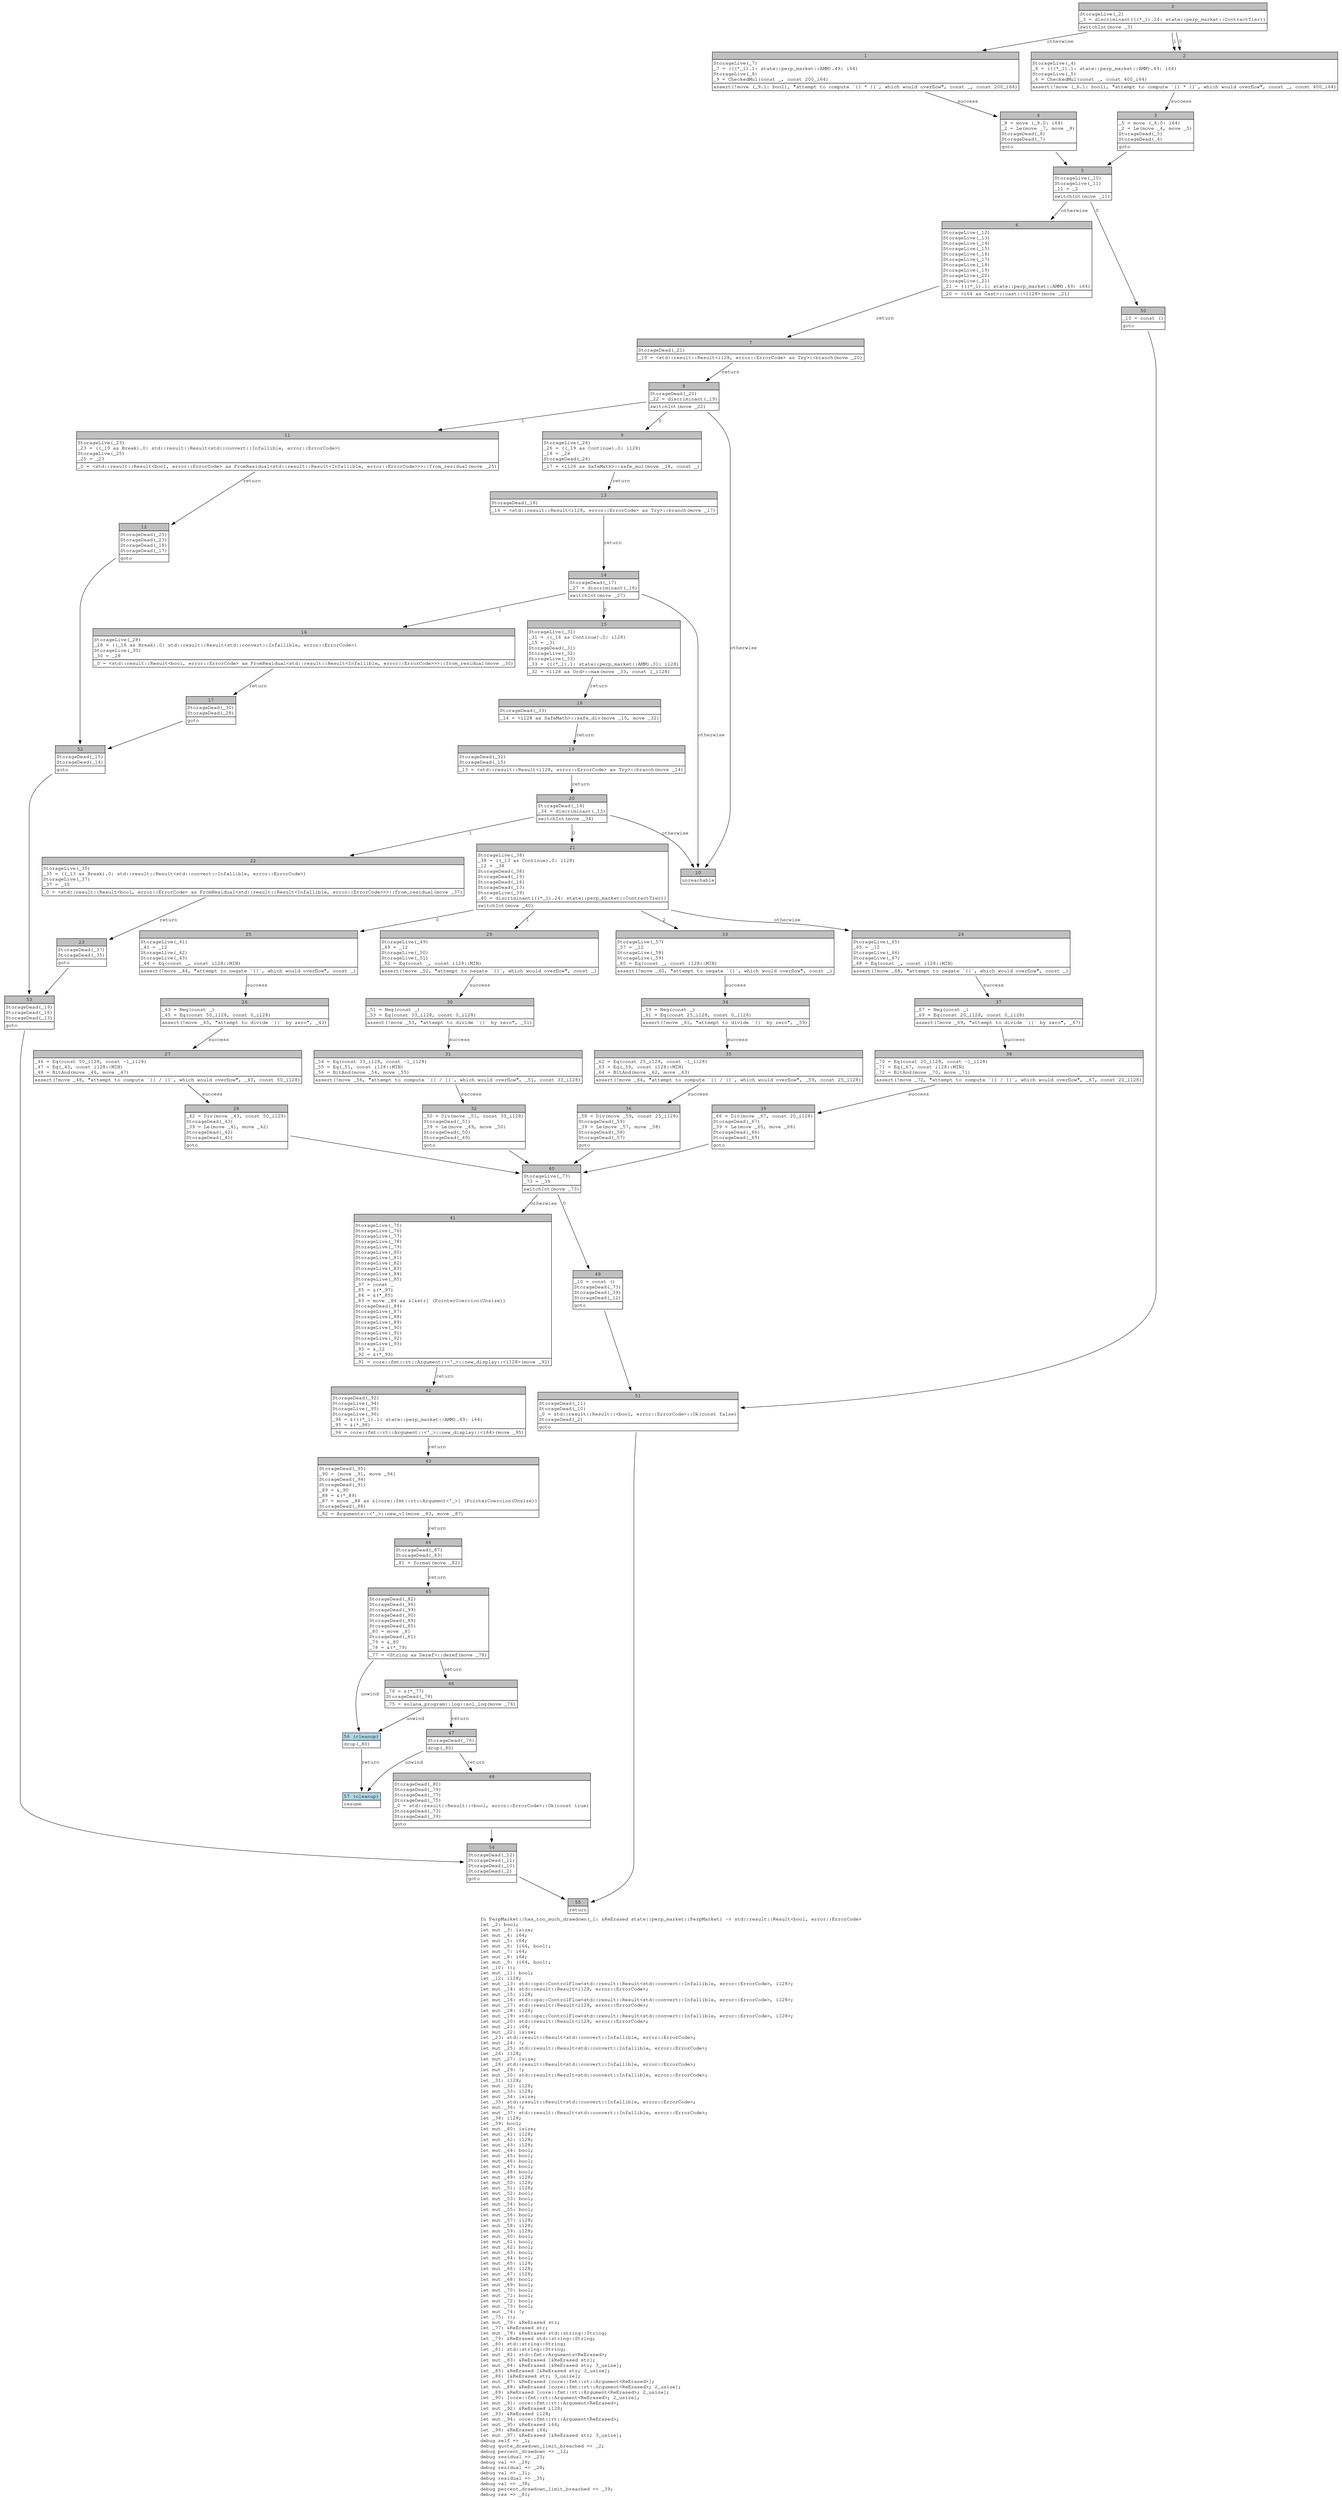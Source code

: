 digraph Mir_0_3793 {
    graph [fontname="Courier, monospace"];
    node [fontname="Courier, monospace"];
    edge [fontname="Courier, monospace"];
    label=<fn PerpMarket::has_too_much_drawdown(_1: &amp;ReErased state::perp_market::PerpMarket) -&gt; std::result::Result&lt;bool, error::ErrorCode&gt;<br align="left"/>let _2: bool;<br align="left"/>let mut _3: isize;<br align="left"/>let mut _4: i64;<br align="left"/>let mut _5: i64;<br align="left"/>let mut _6: (i64, bool);<br align="left"/>let mut _7: i64;<br align="left"/>let mut _8: i64;<br align="left"/>let mut _9: (i64, bool);<br align="left"/>let _10: ();<br align="left"/>let mut _11: bool;<br align="left"/>let _12: i128;<br align="left"/>let mut _13: std::ops::ControlFlow&lt;std::result::Result&lt;std::convert::Infallible, error::ErrorCode&gt;, i128&gt;;<br align="left"/>let mut _14: std::result::Result&lt;i128, error::ErrorCode&gt;;<br align="left"/>let mut _15: i128;<br align="left"/>let mut _16: std::ops::ControlFlow&lt;std::result::Result&lt;std::convert::Infallible, error::ErrorCode&gt;, i128&gt;;<br align="left"/>let mut _17: std::result::Result&lt;i128, error::ErrorCode&gt;;<br align="left"/>let mut _18: i128;<br align="left"/>let mut _19: std::ops::ControlFlow&lt;std::result::Result&lt;std::convert::Infallible, error::ErrorCode&gt;, i128&gt;;<br align="left"/>let mut _20: std::result::Result&lt;i128, error::ErrorCode&gt;;<br align="left"/>let mut _21: i64;<br align="left"/>let mut _22: isize;<br align="left"/>let _23: std::result::Result&lt;std::convert::Infallible, error::ErrorCode&gt;;<br align="left"/>let mut _24: !;<br align="left"/>let mut _25: std::result::Result&lt;std::convert::Infallible, error::ErrorCode&gt;;<br align="left"/>let _26: i128;<br align="left"/>let mut _27: isize;<br align="left"/>let _28: std::result::Result&lt;std::convert::Infallible, error::ErrorCode&gt;;<br align="left"/>let mut _29: !;<br align="left"/>let mut _30: std::result::Result&lt;std::convert::Infallible, error::ErrorCode&gt;;<br align="left"/>let _31: i128;<br align="left"/>let mut _32: i128;<br align="left"/>let mut _33: i128;<br align="left"/>let mut _34: isize;<br align="left"/>let _35: std::result::Result&lt;std::convert::Infallible, error::ErrorCode&gt;;<br align="left"/>let mut _36: !;<br align="left"/>let mut _37: std::result::Result&lt;std::convert::Infallible, error::ErrorCode&gt;;<br align="left"/>let _38: i128;<br align="left"/>let _39: bool;<br align="left"/>let mut _40: isize;<br align="left"/>let mut _41: i128;<br align="left"/>let mut _42: i128;<br align="left"/>let mut _43: i128;<br align="left"/>let mut _44: bool;<br align="left"/>let mut _45: bool;<br align="left"/>let mut _46: bool;<br align="left"/>let mut _47: bool;<br align="left"/>let mut _48: bool;<br align="left"/>let mut _49: i128;<br align="left"/>let mut _50: i128;<br align="left"/>let mut _51: i128;<br align="left"/>let mut _52: bool;<br align="left"/>let mut _53: bool;<br align="left"/>let mut _54: bool;<br align="left"/>let mut _55: bool;<br align="left"/>let mut _56: bool;<br align="left"/>let mut _57: i128;<br align="left"/>let mut _58: i128;<br align="left"/>let mut _59: i128;<br align="left"/>let mut _60: bool;<br align="left"/>let mut _61: bool;<br align="left"/>let mut _62: bool;<br align="left"/>let mut _63: bool;<br align="left"/>let mut _64: bool;<br align="left"/>let mut _65: i128;<br align="left"/>let mut _66: i128;<br align="left"/>let mut _67: i128;<br align="left"/>let mut _68: bool;<br align="left"/>let mut _69: bool;<br align="left"/>let mut _70: bool;<br align="left"/>let mut _71: bool;<br align="left"/>let mut _72: bool;<br align="left"/>let mut _73: bool;<br align="left"/>let mut _74: !;<br align="left"/>let _75: ();<br align="left"/>let mut _76: &amp;ReErased str;<br align="left"/>let _77: &amp;ReErased str;<br align="left"/>let mut _78: &amp;ReErased std::string::String;<br align="left"/>let _79: &amp;ReErased std::string::String;<br align="left"/>let _80: std::string::String;<br align="left"/>let _81: std::string::String;<br align="left"/>let mut _82: std::fmt::Arguments&lt;ReErased&gt;;<br align="left"/>let mut _83: &amp;ReErased [&amp;ReErased str];<br align="left"/>let mut _84: &amp;ReErased [&amp;ReErased str; 3_usize];<br align="left"/>let _85: &amp;ReErased [&amp;ReErased str; 3_usize];<br align="left"/>let _86: [&amp;ReErased str; 3_usize];<br align="left"/>let mut _87: &amp;ReErased [core::fmt::rt::Argument&lt;ReErased&gt;];<br align="left"/>let mut _88: &amp;ReErased [core::fmt::rt::Argument&lt;ReErased&gt;; 2_usize];<br align="left"/>let _89: &amp;ReErased [core::fmt::rt::Argument&lt;ReErased&gt;; 2_usize];<br align="left"/>let _90: [core::fmt::rt::Argument&lt;ReErased&gt;; 2_usize];<br align="left"/>let mut _91: core::fmt::rt::Argument&lt;ReErased&gt;;<br align="left"/>let mut _92: &amp;ReErased i128;<br align="left"/>let _93: &amp;ReErased i128;<br align="left"/>let mut _94: core::fmt::rt::Argument&lt;ReErased&gt;;<br align="left"/>let mut _95: &amp;ReErased i64;<br align="left"/>let _96: &amp;ReErased i64;<br align="left"/>let mut _97: &amp;ReErased [&amp;ReErased str; 3_usize];<br align="left"/>debug self =&gt; _1;<br align="left"/>debug quote_drawdown_limit_breached =&gt; _2;<br align="left"/>debug percent_drawdown =&gt; _12;<br align="left"/>debug residual =&gt; _23;<br align="left"/>debug val =&gt; _26;<br align="left"/>debug residual =&gt; _28;<br align="left"/>debug val =&gt; _31;<br align="left"/>debug residual =&gt; _35;<br align="left"/>debug val =&gt; _38;<br align="left"/>debug percent_drawdown_limit_breached =&gt; _39;<br align="left"/>debug res =&gt; _81;<br align="left"/>>;
    bb0__0_3793 [shape="none", label=<<table border="0" cellborder="1" cellspacing="0"><tr><td bgcolor="gray" align="center" colspan="1">0</td></tr><tr><td align="left" balign="left">StorageLive(_2)<br/>_3 = discriminant(((*_1).24: state::perp_market::ContractTier))<br/></td></tr><tr><td align="left">switchInt(move _3)</td></tr></table>>];
    bb1__0_3793 [shape="none", label=<<table border="0" cellborder="1" cellspacing="0"><tr><td bgcolor="gray" align="center" colspan="1">1</td></tr><tr><td align="left" balign="left">StorageLive(_7)<br/>_7 = (((*_1).1: state::perp_market::AMM).49: i64)<br/>StorageLive(_8)<br/>_9 = CheckedMul(const _, const 200_i64)<br/></td></tr><tr><td align="left">assert(!move (_9.1: bool), &quot;attempt to compute `{} * {}`, which would overflow&quot;, const _, const 200_i64)</td></tr></table>>];
    bb2__0_3793 [shape="none", label=<<table border="0" cellborder="1" cellspacing="0"><tr><td bgcolor="gray" align="center" colspan="1">2</td></tr><tr><td align="left" balign="left">StorageLive(_4)<br/>_4 = (((*_1).1: state::perp_market::AMM).49: i64)<br/>StorageLive(_5)<br/>_6 = CheckedMul(const _, const 400_i64)<br/></td></tr><tr><td align="left">assert(!move (_6.1: bool), &quot;attempt to compute `{} * {}`, which would overflow&quot;, const _, const 400_i64)</td></tr></table>>];
    bb3__0_3793 [shape="none", label=<<table border="0" cellborder="1" cellspacing="0"><tr><td bgcolor="gray" align="center" colspan="1">3</td></tr><tr><td align="left" balign="left">_5 = move (_6.0: i64)<br/>_2 = Le(move _4, move _5)<br/>StorageDead(_5)<br/>StorageDead(_4)<br/></td></tr><tr><td align="left">goto</td></tr></table>>];
    bb4__0_3793 [shape="none", label=<<table border="0" cellborder="1" cellspacing="0"><tr><td bgcolor="gray" align="center" colspan="1">4</td></tr><tr><td align="left" balign="left">_8 = move (_9.0: i64)<br/>_2 = Le(move _7, move _8)<br/>StorageDead(_8)<br/>StorageDead(_7)<br/></td></tr><tr><td align="left">goto</td></tr></table>>];
    bb5__0_3793 [shape="none", label=<<table border="0" cellborder="1" cellspacing="0"><tr><td bgcolor="gray" align="center" colspan="1">5</td></tr><tr><td align="left" balign="left">StorageLive(_10)<br/>StorageLive(_11)<br/>_11 = _2<br/></td></tr><tr><td align="left">switchInt(move _11)</td></tr></table>>];
    bb6__0_3793 [shape="none", label=<<table border="0" cellborder="1" cellspacing="0"><tr><td bgcolor="gray" align="center" colspan="1">6</td></tr><tr><td align="left" balign="left">StorageLive(_12)<br/>StorageLive(_13)<br/>StorageLive(_14)<br/>StorageLive(_15)<br/>StorageLive(_16)<br/>StorageLive(_17)<br/>StorageLive(_18)<br/>StorageLive(_19)<br/>StorageLive(_20)<br/>StorageLive(_21)<br/>_21 = (((*_1).1: state::perp_market::AMM).49: i64)<br/></td></tr><tr><td align="left">_20 = &lt;i64 as Cast&gt;::cast::&lt;i128&gt;(move _21)</td></tr></table>>];
    bb7__0_3793 [shape="none", label=<<table border="0" cellborder="1" cellspacing="0"><tr><td bgcolor="gray" align="center" colspan="1">7</td></tr><tr><td align="left" balign="left">StorageDead(_21)<br/></td></tr><tr><td align="left">_19 = &lt;std::result::Result&lt;i128, error::ErrorCode&gt; as Try&gt;::branch(move _20)</td></tr></table>>];
    bb8__0_3793 [shape="none", label=<<table border="0" cellborder="1" cellspacing="0"><tr><td bgcolor="gray" align="center" colspan="1">8</td></tr><tr><td align="left" balign="left">StorageDead(_20)<br/>_22 = discriminant(_19)<br/></td></tr><tr><td align="left">switchInt(move _22)</td></tr></table>>];
    bb9__0_3793 [shape="none", label=<<table border="0" cellborder="1" cellspacing="0"><tr><td bgcolor="gray" align="center" colspan="1">9</td></tr><tr><td align="left" balign="left">StorageLive(_26)<br/>_26 = ((_19 as Continue).0: i128)<br/>_18 = _26<br/>StorageDead(_26)<br/></td></tr><tr><td align="left">_17 = &lt;i128 as SafeMath&gt;::safe_mul(move _18, const _)</td></tr></table>>];
    bb10__0_3793 [shape="none", label=<<table border="0" cellborder="1" cellspacing="0"><tr><td bgcolor="gray" align="center" colspan="1">10</td></tr><tr><td align="left">unreachable</td></tr></table>>];
    bb11__0_3793 [shape="none", label=<<table border="0" cellborder="1" cellspacing="0"><tr><td bgcolor="gray" align="center" colspan="1">11</td></tr><tr><td align="left" balign="left">StorageLive(_23)<br/>_23 = ((_19 as Break).0: std::result::Result&lt;std::convert::Infallible, error::ErrorCode&gt;)<br/>StorageLive(_25)<br/>_25 = _23<br/></td></tr><tr><td align="left">_0 = &lt;std::result::Result&lt;bool, error::ErrorCode&gt; as FromResidual&lt;std::result::Result&lt;Infallible, error::ErrorCode&gt;&gt;&gt;::from_residual(move _25)</td></tr></table>>];
    bb12__0_3793 [shape="none", label=<<table border="0" cellborder="1" cellspacing="0"><tr><td bgcolor="gray" align="center" colspan="1">12</td></tr><tr><td align="left" balign="left">StorageDead(_25)<br/>StorageDead(_23)<br/>StorageDead(_18)<br/>StorageDead(_17)<br/></td></tr><tr><td align="left">goto</td></tr></table>>];
    bb13__0_3793 [shape="none", label=<<table border="0" cellborder="1" cellspacing="0"><tr><td bgcolor="gray" align="center" colspan="1">13</td></tr><tr><td align="left" balign="left">StorageDead(_18)<br/></td></tr><tr><td align="left">_16 = &lt;std::result::Result&lt;i128, error::ErrorCode&gt; as Try&gt;::branch(move _17)</td></tr></table>>];
    bb14__0_3793 [shape="none", label=<<table border="0" cellborder="1" cellspacing="0"><tr><td bgcolor="gray" align="center" colspan="1">14</td></tr><tr><td align="left" balign="left">StorageDead(_17)<br/>_27 = discriminant(_16)<br/></td></tr><tr><td align="left">switchInt(move _27)</td></tr></table>>];
    bb15__0_3793 [shape="none", label=<<table border="0" cellborder="1" cellspacing="0"><tr><td bgcolor="gray" align="center" colspan="1">15</td></tr><tr><td align="left" balign="left">StorageLive(_31)<br/>_31 = ((_16 as Continue).0: i128)<br/>_15 = _31<br/>StorageDead(_31)<br/>StorageLive(_32)<br/>StorageLive(_33)<br/>_33 = (((*_1).1: state::perp_market::AMM).31: i128)<br/></td></tr><tr><td align="left">_32 = &lt;i128 as Ord&gt;::max(move _33, const 1_i128)</td></tr></table>>];
    bb16__0_3793 [shape="none", label=<<table border="0" cellborder="1" cellspacing="0"><tr><td bgcolor="gray" align="center" colspan="1">16</td></tr><tr><td align="left" balign="left">StorageLive(_28)<br/>_28 = ((_16 as Break).0: std::result::Result&lt;std::convert::Infallible, error::ErrorCode&gt;)<br/>StorageLive(_30)<br/>_30 = _28<br/></td></tr><tr><td align="left">_0 = &lt;std::result::Result&lt;bool, error::ErrorCode&gt; as FromResidual&lt;std::result::Result&lt;Infallible, error::ErrorCode&gt;&gt;&gt;::from_residual(move _30)</td></tr></table>>];
    bb17__0_3793 [shape="none", label=<<table border="0" cellborder="1" cellspacing="0"><tr><td bgcolor="gray" align="center" colspan="1">17</td></tr><tr><td align="left" balign="left">StorageDead(_30)<br/>StorageDead(_28)<br/></td></tr><tr><td align="left">goto</td></tr></table>>];
    bb18__0_3793 [shape="none", label=<<table border="0" cellborder="1" cellspacing="0"><tr><td bgcolor="gray" align="center" colspan="1">18</td></tr><tr><td align="left" balign="left">StorageDead(_33)<br/></td></tr><tr><td align="left">_14 = &lt;i128 as SafeMath&gt;::safe_div(move _15, move _32)</td></tr></table>>];
    bb19__0_3793 [shape="none", label=<<table border="0" cellborder="1" cellspacing="0"><tr><td bgcolor="gray" align="center" colspan="1">19</td></tr><tr><td align="left" balign="left">StorageDead(_32)<br/>StorageDead(_15)<br/></td></tr><tr><td align="left">_13 = &lt;std::result::Result&lt;i128, error::ErrorCode&gt; as Try&gt;::branch(move _14)</td></tr></table>>];
    bb20__0_3793 [shape="none", label=<<table border="0" cellborder="1" cellspacing="0"><tr><td bgcolor="gray" align="center" colspan="1">20</td></tr><tr><td align="left" balign="left">StorageDead(_14)<br/>_34 = discriminant(_13)<br/></td></tr><tr><td align="left">switchInt(move _34)</td></tr></table>>];
    bb21__0_3793 [shape="none", label=<<table border="0" cellborder="1" cellspacing="0"><tr><td bgcolor="gray" align="center" colspan="1">21</td></tr><tr><td align="left" balign="left">StorageLive(_38)<br/>_38 = ((_13 as Continue).0: i128)<br/>_12 = _38<br/>StorageDead(_38)<br/>StorageDead(_19)<br/>StorageDead(_16)<br/>StorageDead(_13)<br/>StorageLive(_39)<br/>_40 = discriminant(((*_1).24: state::perp_market::ContractTier))<br/></td></tr><tr><td align="left">switchInt(move _40)</td></tr></table>>];
    bb22__0_3793 [shape="none", label=<<table border="0" cellborder="1" cellspacing="0"><tr><td bgcolor="gray" align="center" colspan="1">22</td></tr><tr><td align="left" balign="left">StorageLive(_35)<br/>_35 = ((_13 as Break).0: std::result::Result&lt;std::convert::Infallible, error::ErrorCode&gt;)<br/>StorageLive(_37)<br/>_37 = _35<br/></td></tr><tr><td align="left">_0 = &lt;std::result::Result&lt;bool, error::ErrorCode&gt; as FromResidual&lt;std::result::Result&lt;Infallible, error::ErrorCode&gt;&gt;&gt;::from_residual(move _37)</td></tr></table>>];
    bb23__0_3793 [shape="none", label=<<table border="0" cellborder="1" cellspacing="0"><tr><td bgcolor="gray" align="center" colspan="1">23</td></tr><tr><td align="left" balign="left">StorageDead(_37)<br/>StorageDead(_35)<br/></td></tr><tr><td align="left">goto</td></tr></table>>];
    bb24__0_3793 [shape="none", label=<<table border="0" cellborder="1" cellspacing="0"><tr><td bgcolor="gray" align="center" colspan="1">24</td></tr><tr><td align="left" balign="left">StorageLive(_65)<br/>_65 = _12<br/>StorageLive(_66)<br/>StorageLive(_67)<br/>_68 = Eq(const _, const i128::MIN)<br/></td></tr><tr><td align="left">assert(!move _68, &quot;attempt to negate `{}`, which would overflow&quot;, const _)</td></tr></table>>];
    bb25__0_3793 [shape="none", label=<<table border="0" cellborder="1" cellspacing="0"><tr><td bgcolor="gray" align="center" colspan="1">25</td></tr><tr><td align="left" balign="left">StorageLive(_41)<br/>_41 = _12<br/>StorageLive(_42)<br/>StorageLive(_43)<br/>_44 = Eq(const _, const i128::MIN)<br/></td></tr><tr><td align="left">assert(!move _44, &quot;attempt to negate `{}`, which would overflow&quot;, const _)</td></tr></table>>];
    bb26__0_3793 [shape="none", label=<<table border="0" cellborder="1" cellspacing="0"><tr><td bgcolor="gray" align="center" colspan="1">26</td></tr><tr><td align="left" balign="left">_43 = Neg(const _)<br/>_45 = Eq(const 50_i128, const 0_i128)<br/></td></tr><tr><td align="left">assert(!move _45, &quot;attempt to divide `{}` by zero&quot;, _43)</td></tr></table>>];
    bb27__0_3793 [shape="none", label=<<table border="0" cellborder="1" cellspacing="0"><tr><td bgcolor="gray" align="center" colspan="1">27</td></tr><tr><td align="left" balign="left">_46 = Eq(const 50_i128, const -1_i128)<br/>_47 = Eq(_43, const i128::MIN)<br/>_48 = BitAnd(move _46, move _47)<br/></td></tr><tr><td align="left">assert(!move _48, &quot;attempt to compute `{} / {}`, which would overflow&quot;, _43, const 50_i128)</td></tr></table>>];
    bb28__0_3793 [shape="none", label=<<table border="0" cellborder="1" cellspacing="0"><tr><td bgcolor="gray" align="center" colspan="1">28</td></tr><tr><td align="left" balign="left">_42 = Div(move _43, const 50_i128)<br/>StorageDead(_43)<br/>_39 = Le(move _41, move _42)<br/>StorageDead(_42)<br/>StorageDead(_41)<br/></td></tr><tr><td align="left">goto</td></tr></table>>];
    bb29__0_3793 [shape="none", label=<<table border="0" cellborder="1" cellspacing="0"><tr><td bgcolor="gray" align="center" colspan="1">29</td></tr><tr><td align="left" balign="left">StorageLive(_49)<br/>_49 = _12<br/>StorageLive(_50)<br/>StorageLive(_51)<br/>_52 = Eq(const _, const i128::MIN)<br/></td></tr><tr><td align="left">assert(!move _52, &quot;attempt to negate `{}`, which would overflow&quot;, const _)</td></tr></table>>];
    bb30__0_3793 [shape="none", label=<<table border="0" cellborder="1" cellspacing="0"><tr><td bgcolor="gray" align="center" colspan="1">30</td></tr><tr><td align="left" balign="left">_51 = Neg(const _)<br/>_53 = Eq(const 33_i128, const 0_i128)<br/></td></tr><tr><td align="left">assert(!move _53, &quot;attempt to divide `{}` by zero&quot;, _51)</td></tr></table>>];
    bb31__0_3793 [shape="none", label=<<table border="0" cellborder="1" cellspacing="0"><tr><td bgcolor="gray" align="center" colspan="1">31</td></tr><tr><td align="left" balign="left">_54 = Eq(const 33_i128, const -1_i128)<br/>_55 = Eq(_51, const i128::MIN)<br/>_56 = BitAnd(move _54, move _55)<br/></td></tr><tr><td align="left">assert(!move _56, &quot;attempt to compute `{} / {}`, which would overflow&quot;, _51, const 33_i128)</td></tr></table>>];
    bb32__0_3793 [shape="none", label=<<table border="0" cellborder="1" cellspacing="0"><tr><td bgcolor="gray" align="center" colspan="1">32</td></tr><tr><td align="left" balign="left">_50 = Div(move _51, const 33_i128)<br/>StorageDead(_51)<br/>_39 = Le(move _49, move _50)<br/>StorageDead(_50)<br/>StorageDead(_49)<br/></td></tr><tr><td align="left">goto</td></tr></table>>];
    bb33__0_3793 [shape="none", label=<<table border="0" cellborder="1" cellspacing="0"><tr><td bgcolor="gray" align="center" colspan="1">33</td></tr><tr><td align="left" balign="left">StorageLive(_57)<br/>_57 = _12<br/>StorageLive(_58)<br/>StorageLive(_59)<br/>_60 = Eq(const _, const i128::MIN)<br/></td></tr><tr><td align="left">assert(!move _60, &quot;attempt to negate `{}`, which would overflow&quot;, const _)</td></tr></table>>];
    bb34__0_3793 [shape="none", label=<<table border="0" cellborder="1" cellspacing="0"><tr><td bgcolor="gray" align="center" colspan="1">34</td></tr><tr><td align="left" balign="left">_59 = Neg(const _)<br/>_61 = Eq(const 25_i128, const 0_i128)<br/></td></tr><tr><td align="left">assert(!move _61, &quot;attempt to divide `{}` by zero&quot;, _59)</td></tr></table>>];
    bb35__0_3793 [shape="none", label=<<table border="0" cellborder="1" cellspacing="0"><tr><td bgcolor="gray" align="center" colspan="1">35</td></tr><tr><td align="left" balign="left">_62 = Eq(const 25_i128, const -1_i128)<br/>_63 = Eq(_59, const i128::MIN)<br/>_64 = BitAnd(move _62, move _63)<br/></td></tr><tr><td align="left">assert(!move _64, &quot;attempt to compute `{} / {}`, which would overflow&quot;, _59, const 25_i128)</td></tr></table>>];
    bb36__0_3793 [shape="none", label=<<table border="0" cellborder="1" cellspacing="0"><tr><td bgcolor="gray" align="center" colspan="1">36</td></tr><tr><td align="left" balign="left">_58 = Div(move _59, const 25_i128)<br/>StorageDead(_59)<br/>_39 = Le(move _57, move _58)<br/>StorageDead(_58)<br/>StorageDead(_57)<br/></td></tr><tr><td align="left">goto</td></tr></table>>];
    bb37__0_3793 [shape="none", label=<<table border="0" cellborder="1" cellspacing="0"><tr><td bgcolor="gray" align="center" colspan="1">37</td></tr><tr><td align="left" balign="left">_67 = Neg(const _)<br/>_69 = Eq(const 20_i128, const 0_i128)<br/></td></tr><tr><td align="left">assert(!move _69, &quot;attempt to divide `{}` by zero&quot;, _67)</td></tr></table>>];
    bb38__0_3793 [shape="none", label=<<table border="0" cellborder="1" cellspacing="0"><tr><td bgcolor="gray" align="center" colspan="1">38</td></tr><tr><td align="left" balign="left">_70 = Eq(const 20_i128, const -1_i128)<br/>_71 = Eq(_67, const i128::MIN)<br/>_72 = BitAnd(move _70, move _71)<br/></td></tr><tr><td align="left">assert(!move _72, &quot;attempt to compute `{} / {}`, which would overflow&quot;, _67, const 20_i128)</td></tr></table>>];
    bb39__0_3793 [shape="none", label=<<table border="0" cellborder="1" cellspacing="0"><tr><td bgcolor="gray" align="center" colspan="1">39</td></tr><tr><td align="left" balign="left">_66 = Div(move _67, const 20_i128)<br/>StorageDead(_67)<br/>_39 = Le(move _65, move _66)<br/>StorageDead(_66)<br/>StorageDead(_65)<br/></td></tr><tr><td align="left">goto</td></tr></table>>];
    bb40__0_3793 [shape="none", label=<<table border="0" cellborder="1" cellspacing="0"><tr><td bgcolor="gray" align="center" colspan="1">40</td></tr><tr><td align="left" balign="left">StorageLive(_73)<br/>_73 = _39<br/></td></tr><tr><td align="left">switchInt(move _73)</td></tr></table>>];
    bb41__0_3793 [shape="none", label=<<table border="0" cellborder="1" cellspacing="0"><tr><td bgcolor="gray" align="center" colspan="1">41</td></tr><tr><td align="left" balign="left">StorageLive(_75)<br/>StorageLive(_76)<br/>StorageLive(_77)<br/>StorageLive(_78)<br/>StorageLive(_79)<br/>StorageLive(_80)<br/>StorageLive(_81)<br/>StorageLive(_82)<br/>StorageLive(_83)<br/>StorageLive(_84)<br/>StorageLive(_85)<br/>_97 = const _<br/>_85 = &amp;(*_97)<br/>_84 = &amp;(*_85)<br/>_83 = move _84 as &amp;[&amp;str] (PointerCoercion(Unsize))<br/>StorageDead(_84)<br/>StorageLive(_87)<br/>StorageLive(_88)<br/>StorageLive(_89)<br/>StorageLive(_90)<br/>StorageLive(_91)<br/>StorageLive(_92)<br/>StorageLive(_93)<br/>_93 = &amp;_12<br/>_92 = &amp;(*_93)<br/></td></tr><tr><td align="left">_91 = core::fmt::rt::Argument::&lt;'_&gt;::new_display::&lt;i128&gt;(move _92)</td></tr></table>>];
    bb42__0_3793 [shape="none", label=<<table border="0" cellborder="1" cellspacing="0"><tr><td bgcolor="gray" align="center" colspan="1">42</td></tr><tr><td align="left" balign="left">StorageDead(_92)<br/>StorageLive(_94)<br/>StorageLive(_95)<br/>StorageLive(_96)<br/>_96 = &amp;(((*_1).1: state::perp_market::AMM).49: i64)<br/>_95 = &amp;(*_96)<br/></td></tr><tr><td align="left">_94 = core::fmt::rt::Argument::&lt;'_&gt;::new_display::&lt;i64&gt;(move _95)</td></tr></table>>];
    bb43__0_3793 [shape="none", label=<<table border="0" cellborder="1" cellspacing="0"><tr><td bgcolor="gray" align="center" colspan="1">43</td></tr><tr><td align="left" balign="left">StorageDead(_95)<br/>_90 = [move _91, move _94]<br/>StorageDead(_94)<br/>StorageDead(_91)<br/>_89 = &amp;_90<br/>_88 = &amp;(*_89)<br/>_87 = move _88 as &amp;[core::fmt::rt::Argument&lt;'_&gt;] (PointerCoercion(Unsize))<br/>StorageDead(_88)<br/></td></tr><tr><td align="left">_82 = Arguments::&lt;'_&gt;::new_v1(move _83, move _87)</td></tr></table>>];
    bb44__0_3793 [shape="none", label=<<table border="0" cellborder="1" cellspacing="0"><tr><td bgcolor="gray" align="center" colspan="1">44</td></tr><tr><td align="left" balign="left">StorageDead(_87)<br/>StorageDead(_83)<br/></td></tr><tr><td align="left">_81 = format(move _82)</td></tr></table>>];
    bb45__0_3793 [shape="none", label=<<table border="0" cellborder="1" cellspacing="0"><tr><td bgcolor="gray" align="center" colspan="1">45</td></tr><tr><td align="left" balign="left">StorageDead(_82)<br/>StorageDead(_96)<br/>StorageDead(_93)<br/>StorageDead(_90)<br/>StorageDead(_89)<br/>StorageDead(_85)<br/>_80 = move _81<br/>StorageDead(_81)<br/>_79 = &amp;_80<br/>_78 = &amp;(*_79)<br/></td></tr><tr><td align="left">_77 = &lt;String as Deref&gt;::deref(move _78)</td></tr></table>>];
    bb46__0_3793 [shape="none", label=<<table border="0" cellborder="1" cellspacing="0"><tr><td bgcolor="gray" align="center" colspan="1">46</td></tr><tr><td align="left" balign="left">_76 = &amp;(*_77)<br/>StorageDead(_78)<br/></td></tr><tr><td align="left">_75 = solana_program::log::sol_log(move _76)</td></tr></table>>];
    bb47__0_3793 [shape="none", label=<<table border="0" cellborder="1" cellspacing="0"><tr><td bgcolor="gray" align="center" colspan="1">47</td></tr><tr><td align="left" balign="left">StorageDead(_76)<br/></td></tr><tr><td align="left">drop(_80)</td></tr></table>>];
    bb48__0_3793 [shape="none", label=<<table border="0" cellborder="1" cellspacing="0"><tr><td bgcolor="gray" align="center" colspan="1">48</td></tr><tr><td align="left" balign="left">StorageDead(_80)<br/>StorageDead(_79)<br/>StorageDead(_77)<br/>StorageDead(_75)<br/>_0 = std::result::Result::&lt;bool, error::ErrorCode&gt;::Ok(const true)<br/>StorageDead(_73)<br/>StorageDead(_39)<br/></td></tr><tr><td align="left">goto</td></tr></table>>];
    bb49__0_3793 [shape="none", label=<<table border="0" cellborder="1" cellspacing="0"><tr><td bgcolor="gray" align="center" colspan="1">49</td></tr><tr><td align="left" balign="left">_10 = const ()<br/>StorageDead(_73)<br/>StorageDead(_39)<br/>StorageDead(_12)<br/></td></tr><tr><td align="left">goto</td></tr></table>>];
    bb50__0_3793 [shape="none", label=<<table border="0" cellborder="1" cellspacing="0"><tr><td bgcolor="gray" align="center" colspan="1">50</td></tr><tr><td align="left" balign="left">_10 = const ()<br/></td></tr><tr><td align="left">goto</td></tr></table>>];
    bb51__0_3793 [shape="none", label=<<table border="0" cellborder="1" cellspacing="0"><tr><td bgcolor="gray" align="center" colspan="1">51</td></tr><tr><td align="left" balign="left">StorageDead(_11)<br/>StorageDead(_10)<br/>_0 = std::result::Result::&lt;bool, error::ErrorCode&gt;::Ok(const false)<br/>StorageDead(_2)<br/></td></tr><tr><td align="left">goto</td></tr></table>>];
    bb52__0_3793 [shape="none", label=<<table border="0" cellborder="1" cellspacing="0"><tr><td bgcolor="gray" align="center" colspan="1">52</td></tr><tr><td align="left" balign="left">StorageDead(_15)<br/>StorageDead(_14)<br/></td></tr><tr><td align="left">goto</td></tr></table>>];
    bb53__0_3793 [shape="none", label=<<table border="0" cellborder="1" cellspacing="0"><tr><td bgcolor="gray" align="center" colspan="1">53</td></tr><tr><td align="left" balign="left">StorageDead(_19)<br/>StorageDead(_16)<br/>StorageDead(_13)<br/></td></tr><tr><td align="left">goto</td></tr></table>>];
    bb54__0_3793 [shape="none", label=<<table border="0" cellborder="1" cellspacing="0"><tr><td bgcolor="gray" align="center" colspan="1">54</td></tr><tr><td align="left" balign="left">StorageDead(_12)<br/>StorageDead(_11)<br/>StorageDead(_10)<br/>StorageDead(_2)<br/></td></tr><tr><td align="left">goto</td></tr></table>>];
    bb55__0_3793 [shape="none", label=<<table border="0" cellborder="1" cellspacing="0"><tr><td bgcolor="gray" align="center" colspan="1">55</td></tr><tr><td align="left">return</td></tr></table>>];
    bb56__0_3793 [shape="none", label=<<table border="0" cellborder="1" cellspacing="0"><tr><td bgcolor="lightblue" align="center" colspan="1">56 (cleanup)</td></tr><tr><td align="left">drop(_80)</td></tr></table>>];
    bb57__0_3793 [shape="none", label=<<table border="0" cellborder="1" cellspacing="0"><tr><td bgcolor="lightblue" align="center" colspan="1">57 (cleanup)</td></tr><tr><td align="left">resume</td></tr></table>>];
    bb0__0_3793 -> bb2__0_3793 [label="0"];
    bb0__0_3793 -> bb2__0_3793 [label="1"];
    bb0__0_3793 -> bb1__0_3793 [label="otherwise"];
    bb1__0_3793 -> bb4__0_3793 [label="success"];
    bb2__0_3793 -> bb3__0_3793 [label="success"];
    bb3__0_3793 -> bb5__0_3793 [label=""];
    bb4__0_3793 -> bb5__0_3793 [label=""];
    bb5__0_3793 -> bb50__0_3793 [label="0"];
    bb5__0_3793 -> bb6__0_3793 [label="otherwise"];
    bb6__0_3793 -> bb7__0_3793 [label="return"];
    bb7__0_3793 -> bb8__0_3793 [label="return"];
    bb8__0_3793 -> bb9__0_3793 [label="0"];
    bb8__0_3793 -> bb11__0_3793 [label="1"];
    bb8__0_3793 -> bb10__0_3793 [label="otherwise"];
    bb9__0_3793 -> bb13__0_3793 [label="return"];
    bb11__0_3793 -> bb12__0_3793 [label="return"];
    bb12__0_3793 -> bb52__0_3793 [label=""];
    bb13__0_3793 -> bb14__0_3793 [label="return"];
    bb14__0_3793 -> bb15__0_3793 [label="0"];
    bb14__0_3793 -> bb16__0_3793 [label="1"];
    bb14__0_3793 -> bb10__0_3793 [label="otherwise"];
    bb15__0_3793 -> bb18__0_3793 [label="return"];
    bb16__0_3793 -> bb17__0_3793 [label="return"];
    bb17__0_3793 -> bb52__0_3793 [label=""];
    bb18__0_3793 -> bb19__0_3793 [label="return"];
    bb19__0_3793 -> bb20__0_3793 [label="return"];
    bb20__0_3793 -> bb21__0_3793 [label="0"];
    bb20__0_3793 -> bb22__0_3793 [label="1"];
    bb20__0_3793 -> bb10__0_3793 [label="otherwise"];
    bb21__0_3793 -> bb25__0_3793 [label="0"];
    bb21__0_3793 -> bb29__0_3793 [label="1"];
    bb21__0_3793 -> bb33__0_3793 [label="2"];
    bb21__0_3793 -> bb24__0_3793 [label="otherwise"];
    bb22__0_3793 -> bb23__0_3793 [label="return"];
    bb23__0_3793 -> bb53__0_3793 [label=""];
    bb24__0_3793 -> bb37__0_3793 [label="success"];
    bb25__0_3793 -> bb26__0_3793 [label="success"];
    bb26__0_3793 -> bb27__0_3793 [label="success"];
    bb27__0_3793 -> bb28__0_3793 [label="success"];
    bb28__0_3793 -> bb40__0_3793 [label=""];
    bb29__0_3793 -> bb30__0_3793 [label="success"];
    bb30__0_3793 -> bb31__0_3793 [label="success"];
    bb31__0_3793 -> bb32__0_3793 [label="success"];
    bb32__0_3793 -> bb40__0_3793 [label=""];
    bb33__0_3793 -> bb34__0_3793 [label="success"];
    bb34__0_3793 -> bb35__0_3793 [label="success"];
    bb35__0_3793 -> bb36__0_3793 [label="success"];
    bb36__0_3793 -> bb40__0_3793 [label=""];
    bb37__0_3793 -> bb38__0_3793 [label="success"];
    bb38__0_3793 -> bb39__0_3793 [label="success"];
    bb39__0_3793 -> bb40__0_3793 [label=""];
    bb40__0_3793 -> bb49__0_3793 [label="0"];
    bb40__0_3793 -> bb41__0_3793 [label="otherwise"];
    bb41__0_3793 -> bb42__0_3793 [label="return"];
    bb42__0_3793 -> bb43__0_3793 [label="return"];
    bb43__0_3793 -> bb44__0_3793 [label="return"];
    bb44__0_3793 -> bb45__0_3793 [label="return"];
    bb45__0_3793 -> bb46__0_3793 [label="return"];
    bb45__0_3793 -> bb56__0_3793 [label="unwind"];
    bb46__0_3793 -> bb47__0_3793 [label="return"];
    bb46__0_3793 -> bb56__0_3793 [label="unwind"];
    bb47__0_3793 -> bb48__0_3793 [label="return"];
    bb47__0_3793 -> bb57__0_3793 [label="unwind"];
    bb48__0_3793 -> bb54__0_3793 [label=""];
    bb49__0_3793 -> bb51__0_3793 [label=""];
    bb50__0_3793 -> bb51__0_3793 [label=""];
    bb51__0_3793 -> bb55__0_3793 [label=""];
    bb52__0_3793 -> bb53__0_3793 [label=""];
    bb53__0_3793 -> bb54__0_3793 [label=""];
    bb54__0_3793 -> bb55__0_3793 [label=""];
    bb56__0_3793 -> bb57__0_3793 [label="return"];
}
